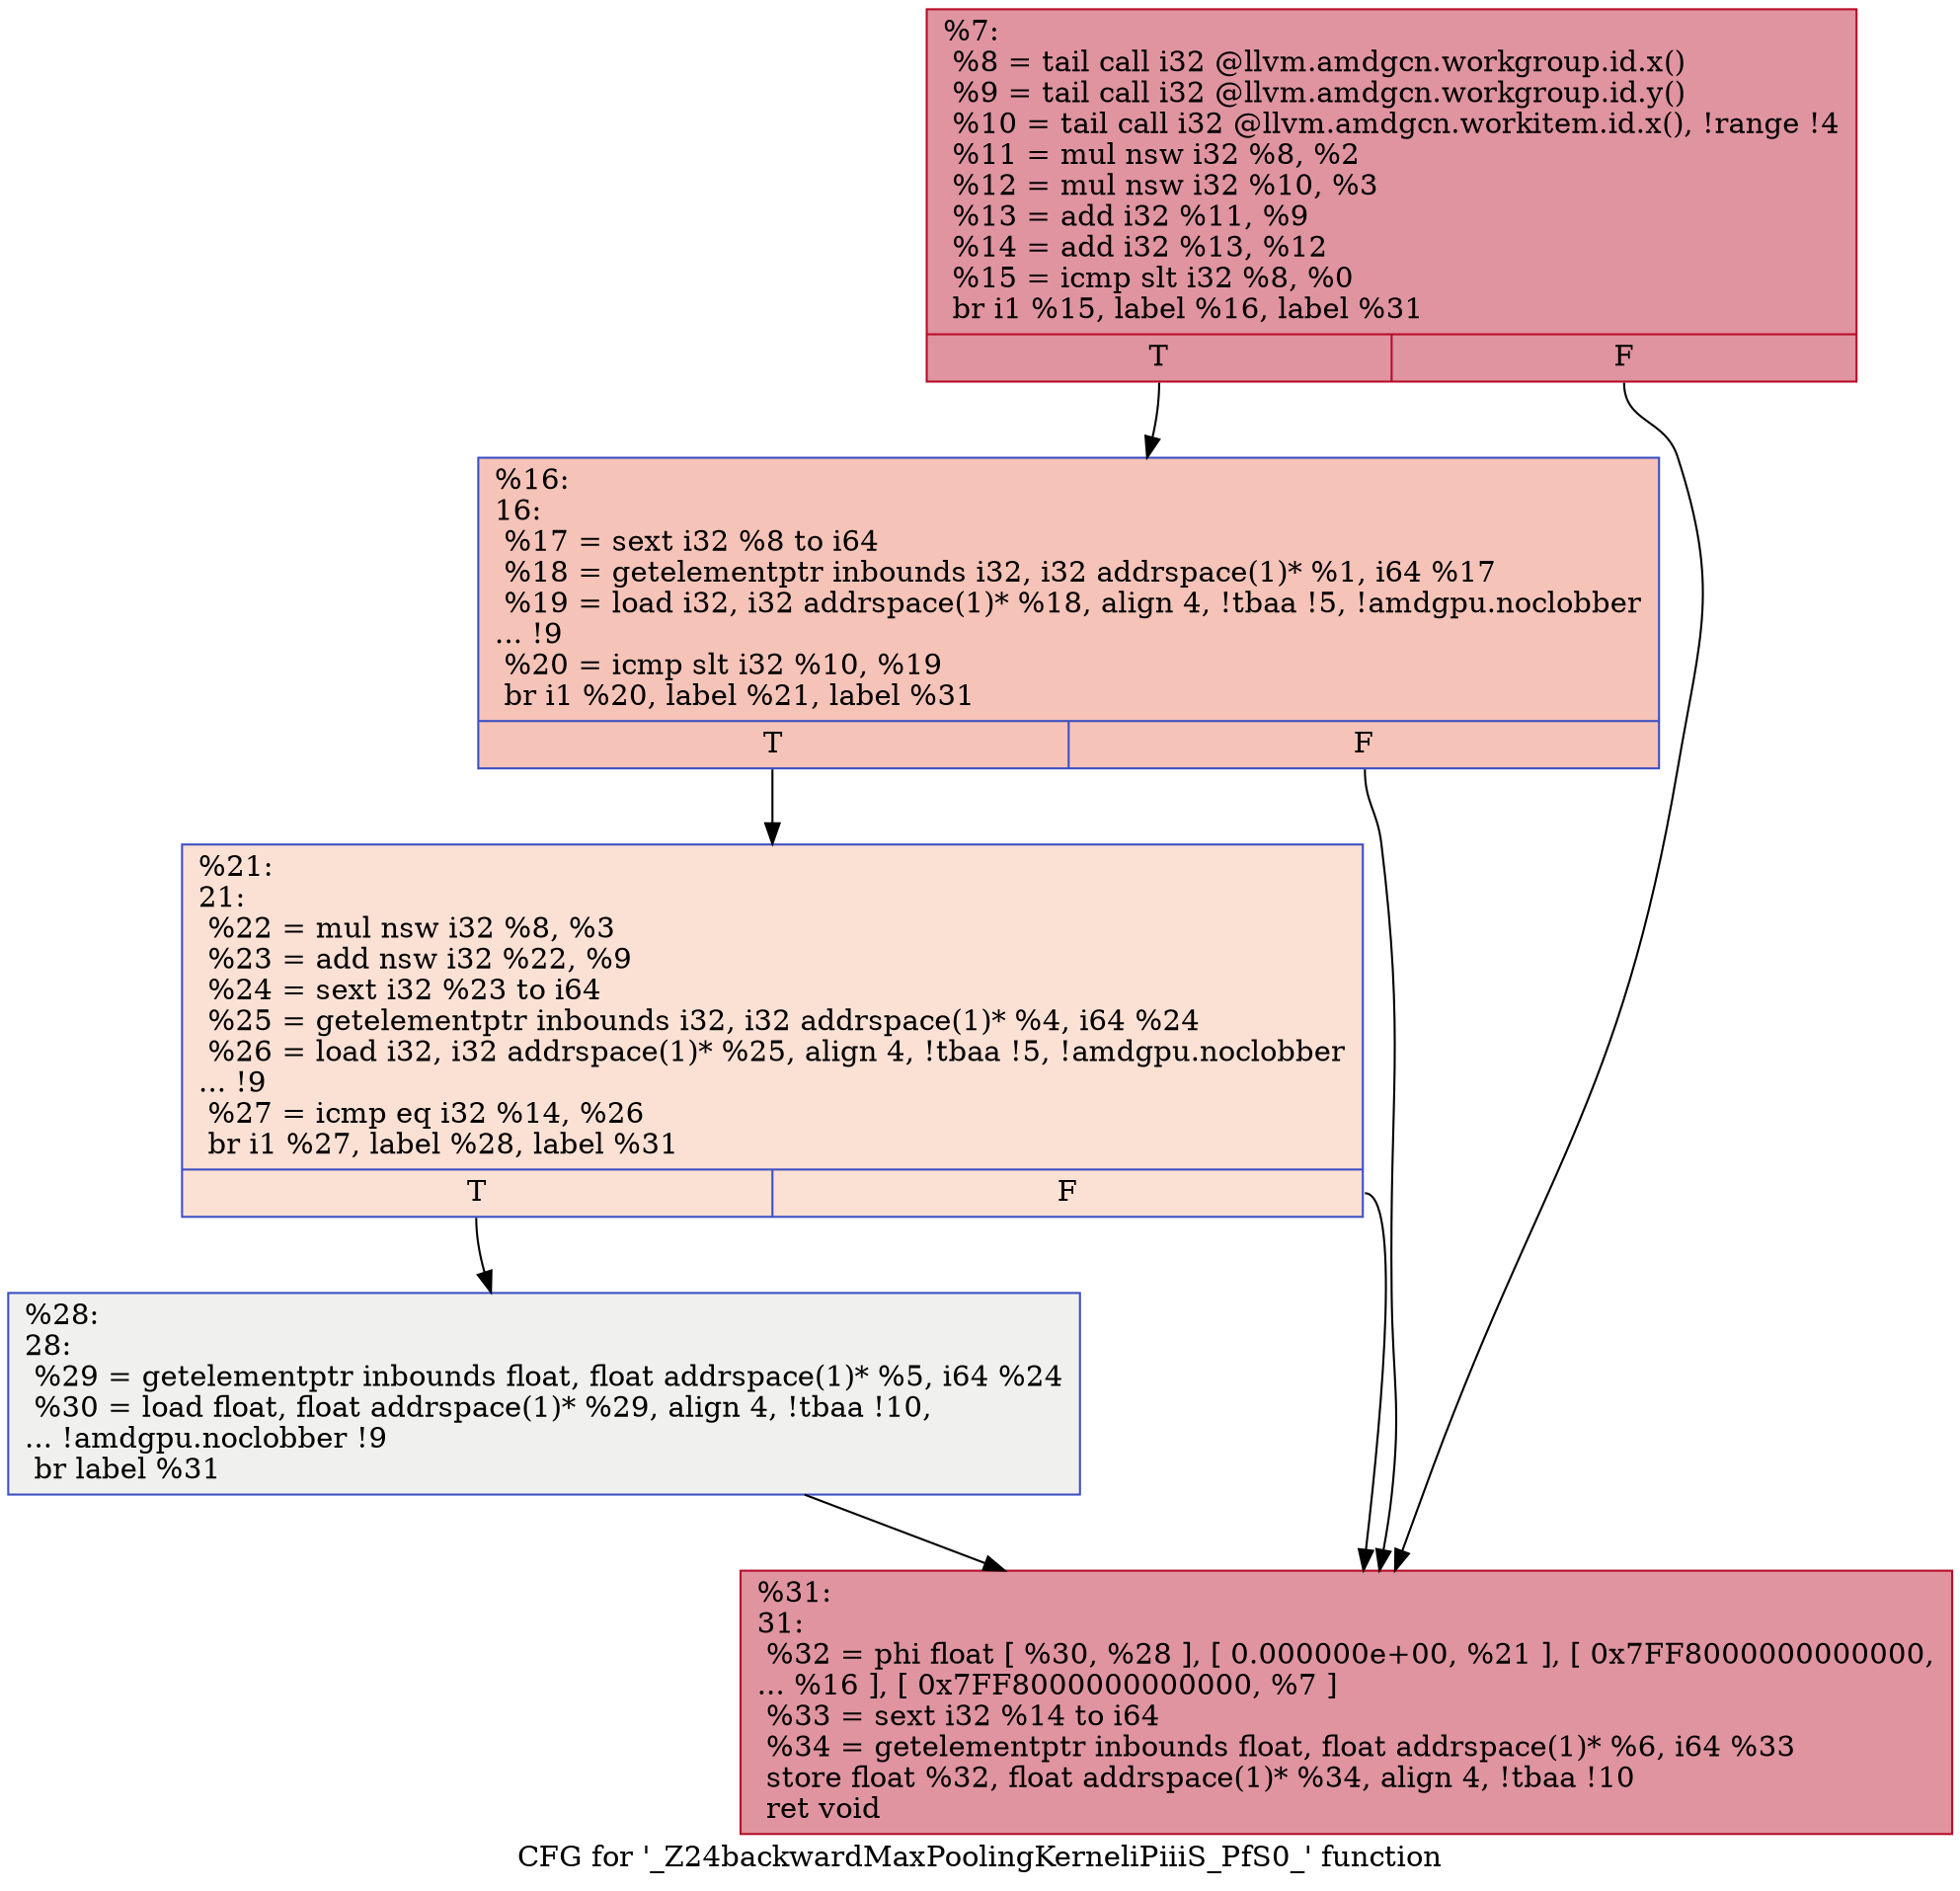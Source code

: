 digraph "CFG for '_Z24backwardMaxPoolingKerneliPiiiS_PfS0_' function" {
	label="CFG for '_Z24backwardMaxPoolingKerneliPiiiS_PfS0_' function";

	Node0x51293b0 [shape=record,color="#b70d28ff", style=filled, fillcolor="#b70d2870",label="{%7:\l  %8 = tail call i32 @llvm.amdgcn.workgroup.id.x()\l  %9 = tail call i32 @llvm.amdgcn.workgroup.id.y()\l  %10 = tail call i32 @llvm.amdgcn.workitem.id.x(), !range !4\l  %11 = mul nsw i32 %8, %2\l  %12 = mul nsw i32 %10, %3\l  %13 = add i32 %11, %9\l  %14 = add i32 %13, %12\l  %15 = icmp slt i32 %8, %0\l  br i1 %15, label %16, label %31\l|{<s0>T|<s1>F}}"];
	Node0x51293b0:s0 -> Node0x512a880;
	Node0x51293b0:s1 -> Node0x512a910;
	Node0x512a880 [shape=record,color="#3d50c3ff", style=filled, fillcolor="#e8765c70",label="{%16:\l16:                                               \l  %17 = sext i32 %8 to i64\l  %18 = getelementptr inbounds i32, i32 addrspace(1)* %1, i64 %17\l  %19 = load i32, i32 addrspace(1)* %18, align 4, !tbaa !5, !amdgpu.noclobber\l... !9\l  %20 = icmp slt i32 %10, %19\l  br i1 %20, label %21, label %31\l|{<s0>T|<s1>F}}"];
	Node0x512a880:s0 -> Node0x512afc0;
	Node0x512a880:s1 -> Node0x512a910;
	Node0x512afc0 [shape=record,color="#3d50c3ff", style=filled, fillcolor="#f7b99e70",label="{%21:\l21:                                               \l  %22 = mul nsw i32 %8, %3\l  %23 = add nsw i32 %22, %9\l  %24 = sext i32 %23 to i64\l  %25 = getelementptr inbounds i32, i32 addrspace(1)* %4, i64 %24\l  %26 = load i32, i32 addrspace(1)* %25, align 4, !tbaa !5, !amdgpu.noclobber\l... !9\l  %27 = icmp eq i32 %14, %26\l  br i1 %27, label %28, label %31\l|{<s0>T|<s1>F}}"];
	Node0x512afc0:s0 -> Node0x512c050;
	Node0x512afc0:s1 -> Node0x512a910;
	Node0x512c050 [shape=record,color="#3d50c3ff", style=filled, fillcolor="#dedcdb70",label="{%28:\l28:                                               \l  %29 = getelementptr inbounds float, float addrspace(1)* %5, i64 %24\l  %30 = load float, float addrspace(1)* %29, align 4, !tbaa !10,\l... !amdgpu.noclobber !9\l  br label %31\l}"];
	Node0x512c050 -> Node0x512a910;
	Node0x512a910 [shape=record,color="#b70d28ff", style=filled, fillcolor="#b70d2870",label="{%31:\l31:                                               \l  %32 = phi float [ %30, %28 ], [ 0.000000e+00, %21 ], [ 0x7FF8000000000000,\l... %16 ], [ 0x7FF8000000000000, %7 ]\l  %33 = sext i32 %14 to i64\l  %34 = getelementptr inbounds float, float addrspace(1)* %6, i64 %33\l  store float %32, float addrspace(1)* %34, align 4, !tbaa !10\l  ret void\l}"];
}
